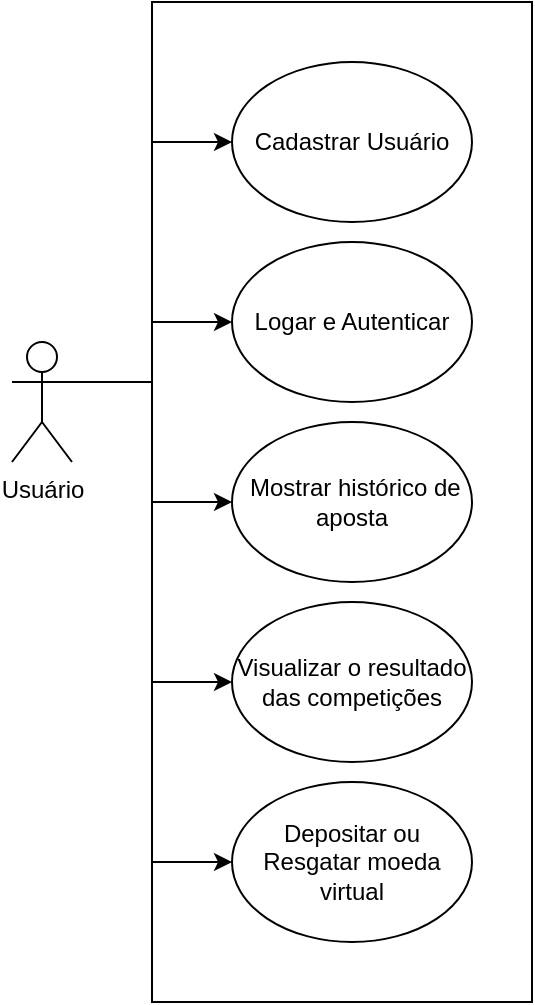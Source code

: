 <mxfile version="26.0.13">
  <diagram name="Página-1" id="adFS3JS7LfKgtj3e3wEI">
    <mxGraphModel grid="1" page="1" gridSize="10" guides="1" tooltips="1" connect="1" arrows="1" fold="1" pageScale="1" pageWidth="827" pageHeight="1169" math="0" shadow="0">
      <root>
        <mxCell id="0" />
        <mxCell id="1" parent="0" />
        <mxCell id="BbvLRZbAMobA44Dv6JU9-1" value="" style="rounded=0;whiteSpace=wrap;html=1;" vertex="1" parent="1">
          <mxGeometry x="200" y="10" width="190" height="500" as="geometry" />
        </mxCell>
        <mxCell id="BbvLRZbAMobA44Dv6JU9-6" value="Logar e Autenticar" style="ellipse;whiteSpace=wrap;html=1;" vertex="1" parent="1">
          <mxGeometry x="240" y="130" width="120" height="80" as="geometry" />
        </mxCell>
        <mxCell id="BbvLRZbAMobA44Dv6JU9-7" value="Cadastrar Usuário" style="ellipse;whiteSpace=wrap;html=1;" vertex="1" parent="1">
          <mxGeometry x="240" y="40" width="120" height="80" as="geometry" />
        </mxCell>
        <mxCell id="BbvLRZbAMobA44Dv6JU9-9" value="&amp;nbsp;Mostrar histórico de aposta" style="ellipse;whiteSpace=wrap;html=1;" vertex="1" parent="1">
          <mxGeometry x="240" y="220" width="120" height="80" as="geometry" />
        </mxCell>
        <mxCell id="BbvLRZbAMobA44Dv6JU9-13" style="edgeStyle=orthogonalEdgeStyle;rounded=0;orthogonalLoop=1;jettySize=auto;html=1;exitX=1;exitY=0.333;exitDx=0;exitDy=0;exitPerimeter=0;entryX=0;entryY=0.5;entryDx=0;entryDy=0;" edge="1" parent="1" source="BbvLRZbAMobA44Dv6JU9-12" target="BbvLRZbAMobA44Dv6JU9-7">
          <mxGeometry relative="1" as="geometry" />
        </mxCell>
        <mxCell id="BbvLRZbAMobA44Dv6JU9-14" style="edgeStyle=orthogonalEdgeStyle;rounded=0;orthogonalLoop=1;jettySize=auto;html=1;exitX=1;exitY=0.333;exitDx=0;exitDy=0;exitPerimeter=0;entryX=0;entryY=0.5;entryDx=0;entryDy=0;" edge="1" parent="1" source="BbvLRZbAMobA44Dv6JU9-12" target="BbvLRZbAMobA44Dv6JU9-6">
          <mxGeometry relative="1" as="geometry" />
        </mxCell>
        <mxCell id="BbvLRZbAMobA44Dv6JU9-16" style="edgeStyle=orthogonalEdgeStyle;rounded=0;orthogonalLoop=1;jettySize=auto;html=1;exitX=1;exitY=0.333;exitDx=0;exitDy=0;exitPerimeter=0;entryX=0;entryY=0.5;entryDx=0;entryDy=0;" edge="1" parent="1" source="BbvLRZbAMobA44Dv6JU9-12" target="BbvLRZbAMobA44Dv6JU9-9">
          <mxGeometry relative="1" as="geometry">
            <Array as="points">
              <mxPoint x="200" y="200" />
              <mxPoint x="200" y="260" />
            </Array>
          </mxGeometry>
        </mxCell>
        <mxCell id="BbvLRZbAMobA44Dv6JU9-19" style="edgeStyle=orthogonalEdgeStyle;rounded=0;orthogonalLoop=1;jettySize=auto;html=1;exitX=1;exitY=0.333;exitDx=0;exitDy=0;exitPerimeter=0;entryX=0;entryY=0.5;entryDx=0;entryDy=0;" edge="1" parent="1" source="BbvLRZbAMobA44Dv6JU9-12" target="BbvLRZbAMobA44Dv6JU9-18">
          <mxGeometry relative="1" as="geometry" />
        </mxCell>
        <mxCell id="BbvLRZbAMobA44Dv6JU9-12" value="Usuário" style="shape=umlActor;verticalLabelPosition=bottom;verticalAlign=top;html=1;outlineConnect=0;" vertex="1" parent="1">
          <mxGeometry x="130" y="180" width="30" height="60" as="geometry" />
        </mxCell>
        <mxCell id="BbvLRZbAMobA44Dv6JU9-18" value="Visualizar o resultado das competições" style="ellipse;whiteSpace=wrap;html=1;" vertex="1" parent="1">
          <mxGeometry x="240" y="310" width="120" height="80" as="geometry" />
        </mxCell>
        <mxCell id="3fQOWzN_34QPG8lUOtfb-2" value="Depositar ou Resgatar moeda virtual" style="ellipse;whiteSpace=wrap;html=1;" vertex="1" parent="1">
          <mxGeometry x="240" y="400" width="120" height="80" as="geometry" />
        </mxCell>
        <mxCell id="3fQOWzN_34QPG8lUOtfb-3" style="edgeStyle=orthogonalEdgeStyle;rounded=0;orthogonalLoop=1;jettySize=auto;html=1;exitX=1;exitY=0.333;exitDx=0;exitDy=0;exitPerimeter=0;entryX=0;entryY=0.5;entryDx=0;entryDy=0;" edge="1" parent="1" source="BbvLRZbAMobA44Dv6JU9-12" target="3fQOWzN_34QPG8lUOtfb-2">
          <mxGeometry relative="1" as="geometry" />
        </mxCell>
      </root>
    </mxGraphModel>
  </diagram>
</mxfile>
